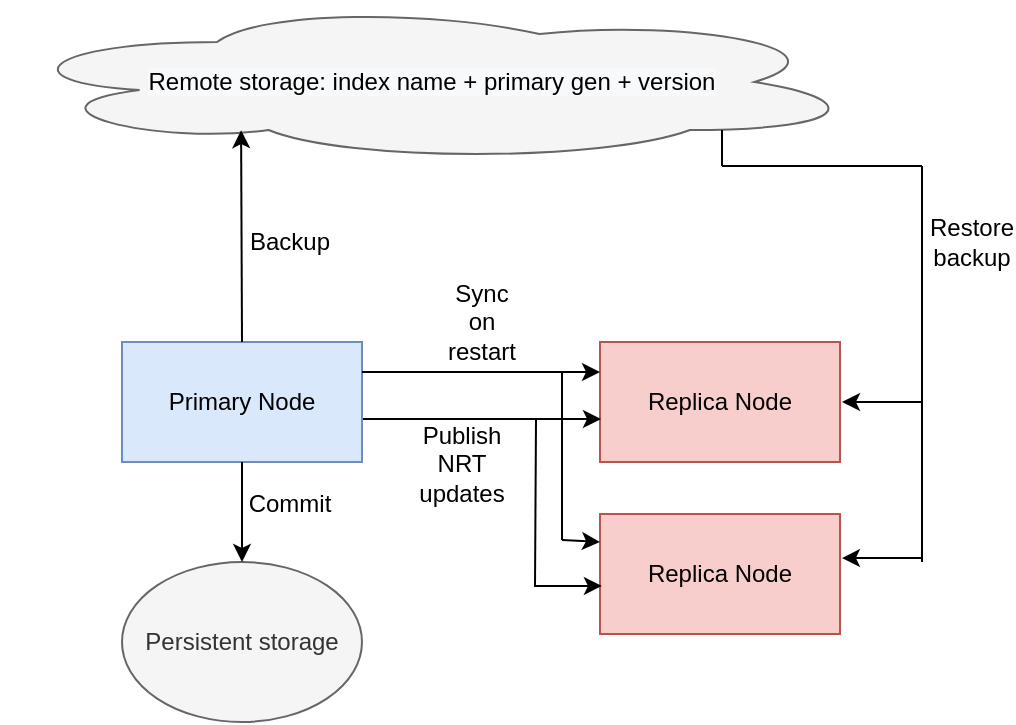 <mxfile version="13.7.6" type="device"><diagram id="iQMrFAddszxBeOA4W_b9" name="Page-1"><mxGraphModel dx="984" dy="538" grid="1" gridSize="10" guides="1" tooltips="1" connect="1" arrows="1" fold="1" page="1" pageScale="1" pageWidth="1800" pageHeight="1100" math="0" shadow="0"><root><mxCell id="0"/><mxCell id="1" parent="0"/><mxCell id="ZfEri1aqKYde89YbVNVl-1" value="&lt;meta charset=&quot;utf-8&quot;&gt;&lt;span style=&quot;color: rgb(0, 0, 0); font-family: helvetica; font-size: 12px; font-style: normal; font-weight: 400; letter-spacing: normal; text-align: center; text-indent: 0px; text-transform: none; word-spacing: 0px; background-color: rgb(248, 249, 250); display: inline; float: none;&quot;&gt;Remote storage: index name + primary gen + version&lt;/span&gt;" style="ellipse;shape=cloud;whiteSpace=wrap;html=1;fillColor=#f5f5f5;strokeColor=#666666;fontColor=#333333;" vertex="1" parent="1"><mxGeometry x="360" y="120" width="430" height="80" as="geometry"/></mxCell><mxCell id="ZfEri1aqKYde89YbVNVl-3" value="Primary Node" style="rounded=0;whiteSpace=wrap;html=1;fillColor=#dae8fc;strokeColor=#6c8ebf;" vertex="1" parent="1"><mxGeometry x="420" y="290" width="120" height="60" as="geometry"/></mxCell><mxCell id="ZfEri1aqKYde89YbVNVl-5" value="Persistent storage" style="ellipse;whiteSpace=wrap;html=1;fillColor=#f5f5f5;strokeColor=#666666;fontColor=#333333;" vertex="1" parent="1"><mxGeometry x="420" y="400" width="120" height="80" as="geometry"/></mxCell><mxCell id="ZfEri1aqKYde89YbVNVl-7" value="" style="endArrow=classic;html=1;exitX=0.5;exitY=1;exitDx=0;exitDy=0;" edge="1" parent="1" source="ZfEri1aqKYde89YbVNVl-3" target="ZfEri1aqKYde89YbVNVl-5"><mxGeometry width="50" height="50" relative="1" as="geometry"><mxPoint x="870" y="560" as="sourcePoint"/><mxPoint x="920" y="510" as="targetPoint"/></mxGeometry></mxCell><mxCell id="ZfEri1aqKYde89YbVNVl-8" value="Commit" style="text;html=1;strokeColor=none;fillColor=none;align=center;verticalAlign=middle;whiteSpace=wrap;rounded=0;" vertex="1" parent="1"><mxGeometry x="484" y="361" width="40" height="20" as="geometry"/></mxCell><mxCell id="ZfEri1aqKYde89YbVNVl-9" value="Replica Node" style="rounded=0;whiteSpace=wrap;html=1;fillColor=#f8cecc;strokeColor=#b85450;" vertex="1" parent="1"><mxGeometry x="659" y="290" width="120" height="60" as="geometry"/></mxCell><mxCell id="ZfEri1aqKYde89YbVNVl-10" value="" style="endArrow=classic;html=1;exitX=0.5;exitY=0;exitDx=0;exitDy=0;entryX=0.278;entryY=0.801;entryDx=0;entryDy=0;entryPerimeter=0;" edge="1" parent="1" source="ZfEri1aqKYde89YbVNVl-3" target="ZfEri1aqKYde89YbVNVl-1"><mxGeometry width="50" height="50" relative="1" as="geometry"><mxPoint x="870" y="300" as="sourcePoint"/><mxPoint x="480" y="189" as="targetPoint"/></mxGeometry></mxCell><mxCell id="ZfEri1aqKYde89YbVNVl-11" value="Backup" style="text;html=1;strokeColor=none;fillColor=none;align=center;verticalAlign=middle;whiteSpace=wrap;rounded=0;" vertex="1" parent="1"><mxGeometry x="484" y="230" width="40" height="20" as="geometry"/></mxCell><mxCell id="ZfEri1aqKYde89YbVNVl-14" value="Restore backup" style="text;html=1;strokeColor=none;fillColor=none;align=center;verticalAlign=middle;whiteSpace=wrap;rounded=0;" vertex="1" parent="1"><mxGeometry x="825" y="230" width="40" height="20" as="geometry"/></mxCell><mxCell id="ZfEri1aqKYde89YbVNVl-16" value="Sync on restart" style="text;html=1;strokeColor=none;fillColor=none;align=center;verticalAlign=middle;whiteSpace=wrap;rounded=0;" vertex="1" parent="1"><mxGeometry x="580" y="270" width="40" height="20" as="geometry"/></mxCell><mxCell id="ZfEri1aqKYde89YbVNVl-18" value="Publish NRT updates" style="text;html=1;strokeColor=none;fillColor=none;align=center;verticalAlign=middle;whiteSpace=wrap;rounded=0;" vertex="1" parent="1"><mxGeometry x="570" y="341" width="40" height="20" as="geometry"/></mxCell><mxCell id="ZfEri1aqKYde89YbVNVl-20" value="Replica Node" style="rounded=0;whiteSpace=wrap;html=1;fillColor=#f8cecc;strokeColor=#b85450;" vertex="1" parent="1"><mxGeometry x="659" y="376" width="120" height="60" as="geometry"/></mxCell><mxCell id="ZfEri1aqKYde89YbVNVl-23" value="" style="endArrow=none;html=1;" edge="1" parent="1"><mxGeometry width="50" height="50" relative="1" as="geometry"><mxPoint x="720" y="202" as="sourcePoint"/><mxPoint x="820" y="202" as="targetPoint"/></mxGeometry></mxCell><mxCell id="ZfEri1aqKYde89YbVNVl-24" value="" style="endArrow=none;html=1;" edge="1" parent="1"><mxGeometry width="50" height="50" relative="1" as="geometry"><mxPoint x="720" y="202" as="sourcePoint"/><mxPoint x="720" y="184" as="targetPoint"/></mxGeometry></mxCell><mxCell id="ZfEri1aqKYde89YbVNVl-25" value="" style="endArrow=none;html=1;" edge="1" parent="1"><mxGeometry width="50" height="50" relative="1" as="geometry"><mxPoint x="820" y="202" as="sourcePoint"/><mxPoint x="820" y="400" as="targetPoint"/></mxGeometry></mxCell><mxCell id="ZfEri1aqKYde89YbVNVl-26" value="" style="endArrow=classic;html=1;" edge="1" parent="1"><mxGeometry width="50" height="50" relative="1" as="geometry"><mxPoint x="820" y="320" as="sourcePoint"/><mxPoint x="780" y="320" as="targetPoint"/></mxGeometry></mxCell><mxCell id="ZfEri1aqKYde89YbVNVl-27" value="" style="endArrow=classic;html=1;entryX=1.008;entryY=0.367;entryDx=0;entryDy=0;entryPerimeter=0;" edge="1" parent="1" target="ZfEri1aqKYde89YbVNVl-20"><mxGeometry width="50" height="50" relative="1" as="geometry"><mxPoint x="820" y="398" as="sourcePoint"/><mxPoint x="920" y="200" as="targetPoint"/></mxGeometry></mxCell><mxCell id="ZfEri1aqKYde89YbVNVl-28" value="" style="endArrow=none;html=1;exitX=1;exitY=0.25;exitDx=0;exitDy=0;" edge="1" parent="1" source="ZfEri1aqKYde89YbVNVl-3"><mxGeometry width="50" height="50" relative="1" as="geometry"><mxPoint x="870" y="250" as="sourcePoint"/><mxPoint x="640" y="305" as="targetPoint"/></mxGeometry></mxCell><mxCell id="ZfEri1aqKYde89YbVNVl-29" value="" style="endArrow=none;html=1;" edge="1" parent="1"><mxGeometry width="50" height="50" relative="1" as="geometry"><mxPoint x="640" y="305" as="sourcePoint"/><mxPoint x="640" y="389" as="targetPoint"/></mxGeometry></mxCell><mxCell id="ZfEri1aqKYde89YbVNVl-30" value="" style="endArrow=classic;html=1;entryX=0;entryY=0.25;entryDx=0;entryDy=0;" edge="1" parent="1" target="ZfEri1aqKYde89YbVNVl-9"><mxGeometry width="50" height="50" relative="1" as="geometry"><mxPoint x="640" y="305" as="sourcePoint"/><mxPoint x="950" y="361" as="targetPoint"/></mxGeometry></mxCell><mxCell id="ZfEri1aqKYde89YbVNVl-31" value="" style="endArrow=classic;html=1;entryX=0;entryY=0.25;entryDx=0;entryDy=0;" edge="1" parent="1"><mxGeometry width="50" height="50" relative="1" as="geometry"><mxPoint x="640" y="389" as="sourcePoint"/><mxPoint x="659" y="390" as="targetPoint"/></mxGeometry></mxCell><mxCell id="ZfEri1aqKYde89YbVNVl-32" value="" style="endArrow=none;html=1;exitX=1;exitY=0.25;exitDx=0;exitDy=0;" edge="1" parent="1"><mxGeometry width="50" height="50" relative="1" as="geometry"><mxPoint x="540.5" y="328.5" as="sourcePoint"/><mxPoint x="640.5" y="328.5" as="targetPoint"/></mxGeometry></mxCell><mxCell id="ZfEri1aqKYde89YbVNVl-33" value="" style="endArrow=none;html=1;" edge="1" parent="1"><mxGeometry width="50" height="50" relative="1" as="geometry"><mxPoint x="627" y="329" as="sourcePoint"/><mxPoint x="626.5" y="412.5" as="targetPoint"/></mxGeometry></mxCell><mxCell id="ZfEri1aqKYde89YbVNVl-34" value="" style="endArrow=classic;html=1;entryX=0;entryY=0.25;entryDx=0;entryDy=0;" edge="1" parent="1"><mxGeometry width="50" height="50" relative="1" as="geometry"><mxPoint x="640.5" y="328.5" as="sourcePoint"/><mxPoint x="659.5" y="328.5" as="targetPoint"/></mxGeometry></mxCell><mxCell id="ZfEri1aqKYde89YbVNVl-35" value="" style="endArrow=classic;html=1;entryX=0.008;entryY=0.633;entryDx=0;entryDy=0;entryPerimeter=0;" edge="1" parent="1"><mxGeometry width="50" height="50" relative="1" as="geometry"><mxPoint x="626" y="412" as="sourcePoint"/><mxPoint x="659.96" y="411.98" as="targetPoint"/></mxGeometry></mxCell></root></mxGraphModel></diagram></mxfile>